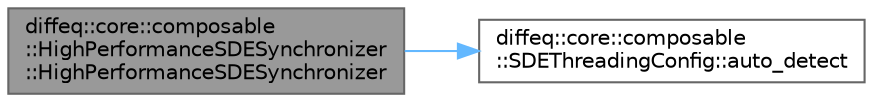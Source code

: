 digraph "diffeq::core::composable::HighPerformanceSDESynchronizer::HighPerformanceSDESynchronizer"
{
 // LATEX_PDF_SIZE
  bgcolor="transparent";
  edge [fontname=Helvetica,fontsize=10,labelfontname=Helvetica,labelfontsize=10];
  node [fontname=Helvetica,fontsize=10,shape=box,height=0.2,width=0.4];
  rankdir="LR";
  Node1 [id="Node000001",label="diffeq::core::composable\l::HighPerformanceSDESynchronizer\l::HighPerformanceSDESynchronizer",height=0.2,width=0.4,color="gray40", fillcolor="grey60", style="filled", fontcolor="black",tooltip="Construct high-performance SDE synchronizer."];
  Node1 -> Node2 [id="edge1_Node000001_Node000002",color="steelblue1",style="solid",tooltip=" "];
  Node2 [id="Node000002",label="diffeq::core::composable\l::SDEThreadingConfig::auto_detect",height=0.2,width=0.4,color="grey40", fillcolor="white", style="filled",URL="$structdiffeq_1_1core_1_1composable_1_1_s_d_e_threading_config.html#a7601c26f00d0ed81b6274de286559ad1",tooltip="Auto-detect optimal configuration."];
}

